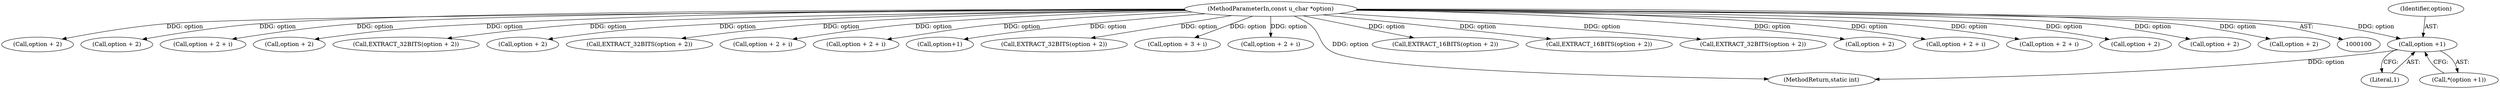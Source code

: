 digraph "0_tcpdump_211124b972e74f0da66bc8b16f181f78793e2f66@pointer" {
"1000124" [label="(Call,option +1)"];
"1000102" [label="(MethodParameterIn,const u_char *option)"];
"1000282" [label="(Call,option + 2)"];
"1000269" [label="(Call,option + 2)"];
"1000392" [label="(Call,option + 2 + i)"];
"1000515" [label="(Call,option + 2)"];
"1000474" [label="(Call,EXTRACT_32BITS(option + 2))"];
"1000124" [label="(Call,option +1)"];
"1000123" [label="(Call,*(option +1))"];
"1000218" [label="(Call,option + 2)"];
"1000228" [label="(Call,EXTRACT_32BITS(option + 2))"];
"1000425" [label="(Call,option + 2 + i)"];
"1000126" [label="(Literal,1)"];
"1000458" [label="(Call,option + 2 + i)"];
"1000118" [label="(Call,option+1)"];
"1000514" [label="(Call,EXTRACT_32BITS(option + 2))"];
"1000102" [label="(MethodParameterIn,const u_char *option)"];
"1000302" [label="(Call,option + 3 + i)"];
"1000359" [label="(Call,option + 2 + i)"];
"1000582" [label="(MethodReturn,static int)"];
"1000217" [label="(Call,EXTRACT_16BITS(option + 2))"];
"1000528" [label="(Call,EXTRACT_16BITS(option + 2))"];
"1000494" [label="(Call,EXTRACT_32BITS(option + 2))"];
"1000475" [label="(Call,option + 2)"];
"1000335" [label="(Call,option + 2 + i)"];
"1000565" [label="(Call,option + 2 + i)"];
"1000125" [label="(Identifier,option)"];
"1000229" [label="(Call,option + 2)"];
"1000529" [label="(Call,option + 2)"];
"1000495" [label="(Call,option + 2)"];
"1000124" -> "1000123"  [label="AST: "];
"1000124" -> "1000126"  [label="CFG: "];
"1000125" -> "1000124"  [label="AST: "];
"1000126" -> "1000124"  [label="AST: "];
"1000123" -> "1000124"  [label="CFG: "];
"1000124" -> "1000582"  [label="DDG: option"];
"1000102" -> "1000124"  [label="DDG: option"];
"1000102" -> "1000100"  [label="AST: "];
"1000102" -> "1000582"  [label="DDG: option"];
"1000102" -> "1000118"  [label="DDG: option"];
"1000102" -> "1000217"  [label="DDG: option"];
"1000102" -> "1000218"  [label="DDG: option"];
"1000102" -> "1000228"  [label="DDG: option"];
"1000102" -> "1000229"  [label="DDG: option"];
"1000102" -> "1000269"  [label="DDG: option"];
"1000102" -> "1000282"  [label="DDG: option"];
"1000102" -> "1000302"  [label="DDG: option"];
"1000102" -> "1000335"  [label="DDG: option"];
"1000102" -> "1000359"  [label="DDG: option"];
"1000102" -> "1000392"  [label="DDG: option"];
"1000102" -> "1000425"  [label="DDG: option"];
"1000102" -> "1000458"  [label="DDG: option"];
"1000102" -> "1000474"  [label="DDG: option"];
"1000102" -> "1000475"  [label="DDG: option"];
"1000102" -> "1000494"  [label="DDG: option"];
"1000102" -> "1000495"  [label="DDG: option"];
"1000102" -> "1000514"  [label="DDG: option"];
"1000102" -> "1000515"  [label="DDG: option"];
"1000102" -> "1000528"  [label="DDG: option"];
"1000102" -> "1000529"  [label="DDG: option"];
"1000102" -> "1000565"  [label="DDG: option"];
}
